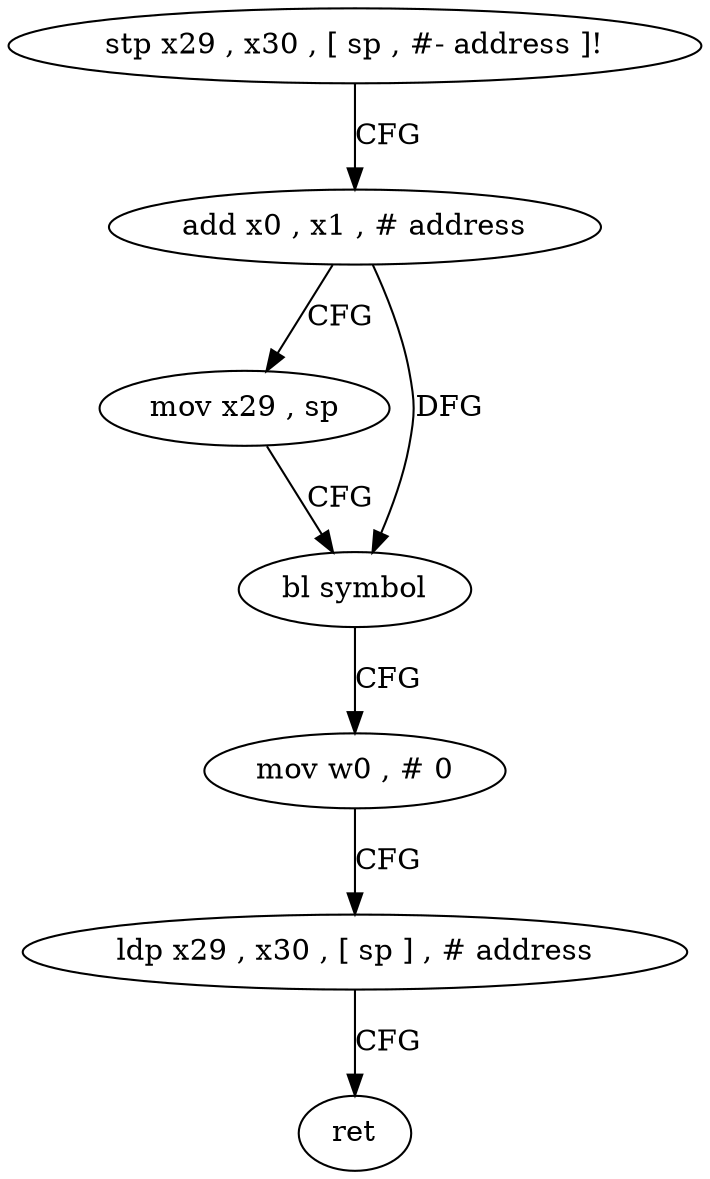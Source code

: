 digraph "func" {
"4322672" [label = "stp x29 , x30 , [ sp , #- address ]!" ]
"4322676" [label = "add x0 , x1 , # address" ]
"4322680" [label = "mov x29 , sp" ]
"4322684" [label = "bl symbol" ]
"4322688" [label = "mov w0 , # 0" ]
"4322692" [label = "ldp x29 , x30 , [ sp ] , # address" ]
"4322696" [label = "ret" ]
"4322672" -> "4322676" [ label = "CFG" ]
"4322676" -> "4322680" [ label = "CFG" ]
"4322676" -> "4322684" [ label = "DFG" ]
"4322680" -> "4322684" [ label = "CFG" ]
"4322684" -> "4322688" [ label = "CFG" ]
"4322688" -> "4322692" [ label = "CFG" ]
"4322692" -> "4322696" [ label = "CFG" ]
}
